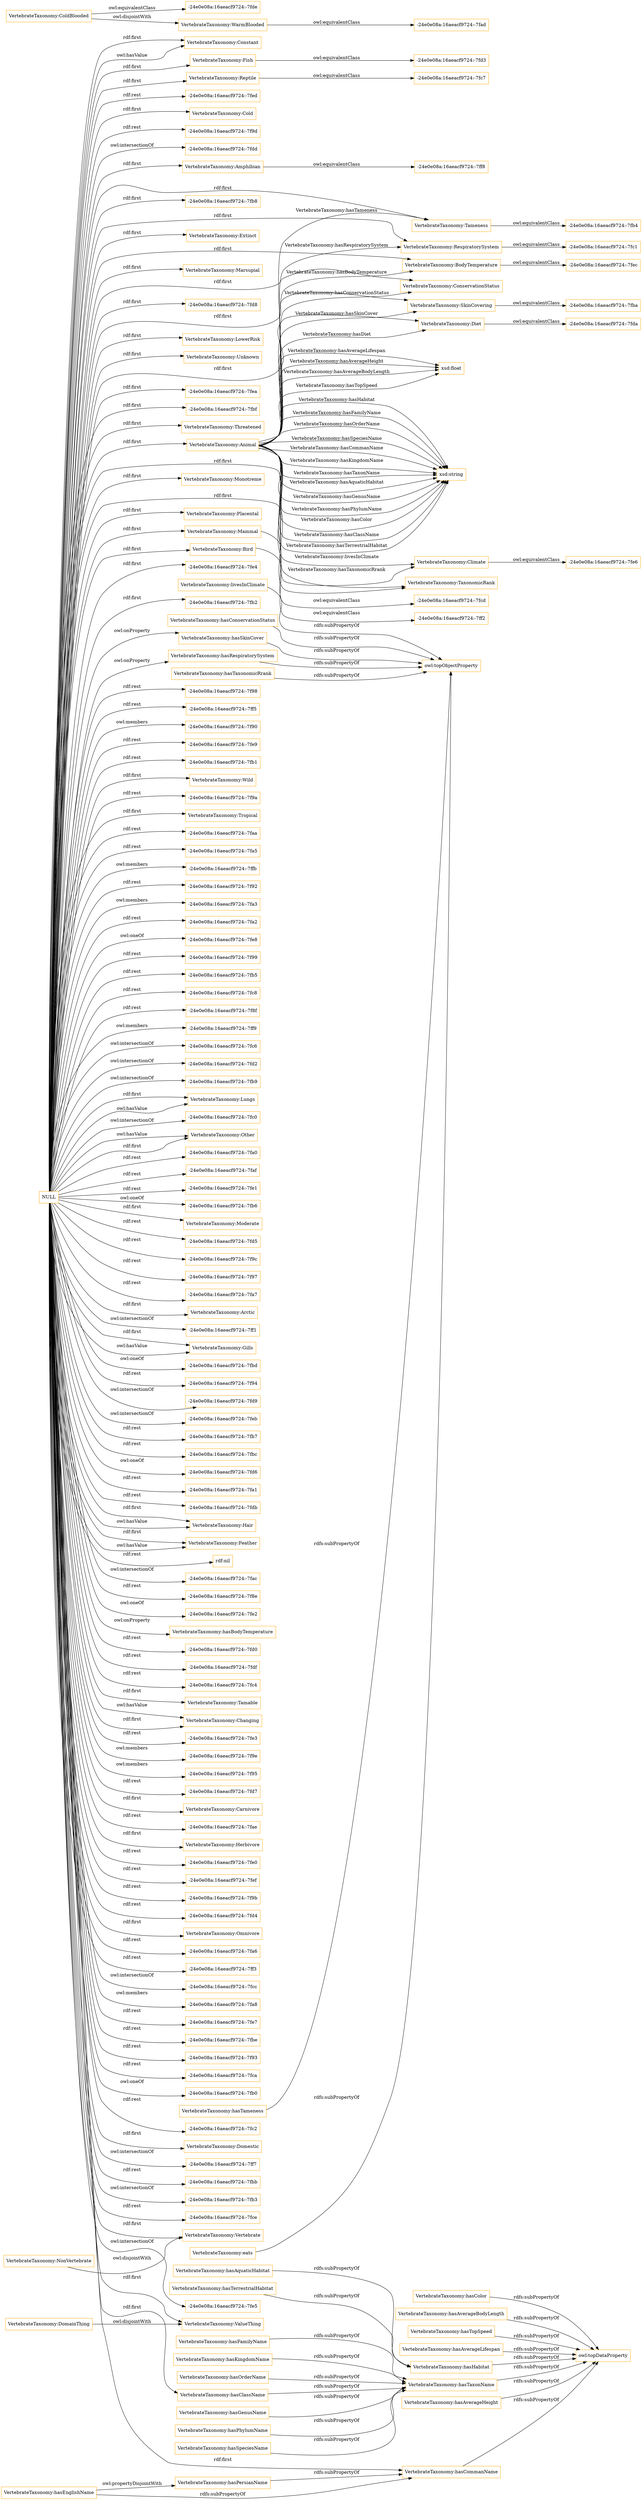 digraph ar2dtool_diagram { 
rankdir=LR;
size="1501"
node [shape = rectangle, color="orange"]; "VertebrateTaxonomy:Fish" "VertebrateTaxonomy:Reptile" "-24e0e08a:16aeacf9724:-7fe6" "-24e0e08a:16aeacf9724:-7fcd" "-24e0e08a:16aeacf9724:-7fb8" "VertebrateTaxonomy:Tameness" "-24e0e08a:16aeacf9724:-7fda" "VertebrateTaxonomy:Extinct" "-24e0e08a:16aeacf9724:-7fc7" "VertebrateTaxonomy:Amphibian" "VertebrateTaxonomy:DomainThing" "VertebrateTaxonomy:Marsupial" "-24e0e08a:16aeacf9724:-7fba" "-24e0e08a:16aeacf9724:-7fd3" "VertebrateTaxonomy:RespiratorySystem" "-24e0e08a:16aeacf9724:-7fd8" "VertebrateTaxonomy:Animal" "-24e0e08a:16aeacf9724:-7ff8" "VertebrateTaxonomy:LowerRisk" "-24e0e08a:16aeacf9724:-7fde" "VertebrateTaxonomy:Unknown" "VertebrateTaxonomy:WarmBlooded" "-24e0e08a:16aeacf9724:-7fec" "VertebrateTaxonomy:TaxonomicRank" "-24e0e08a:16aeacf9724:-7fc1" "-24e0e08a:16aeacf9724:-7fea" "-24e0e08a:16aeacf9724:-7fbf" "VertebrateTaxonomy:Threatened" "VertebrateTaxonomy:BodyTemperature" "VertebrateTaxonomy:ConservationStatus" "VertebrateTaxonomy:Monotreme" "VertebrateTaxonomy:SkinCovering" "VertebrateTaxonomy:Placental" "VertebrateTaxonomy:Mammal" "VertebrateTaxonomy:Vertebrate" "VertebrateTaxonomy:Bird" "-24e0e08a:16aeacf9724:-7fb4" "-24e0e08a:16aeacf9724:-7fe4" "-24e0e08a:16aeacf9724:-7fad" "-24e0e08a:16aeacf9724:-7ff2" "VertebrateTaxonomy:ColdBlooded" "-24e0e08a:16aeacf9724:-7fb2" "VertebrateTaxonomy:Diet" "VertebrateTaxonomy:Climate" "VertebrateTaxonomy:NonVertebrate" "VertebrateTaxonomy:ValueThing" ; /*classes style*/
	"VertebrateTaxonomy:hasAverageHeight" -> "owl:topDataProperty" [ label = "rdfs:subPropertyOf" ];
	"VertebrateTaxonomy:hasHabitat" -> "owl:topDataProperty" [ label = "rdfs:subPropertyOf" ];
	"VertebrateTaxonomy:hasTaxonomicRrank" -> "owl:topObjectProperty" [ label = "rdfs:subPropertyOf" ];
	"VertebrateTaxonomy:Climate" -> "-24e0e08a:16aeacf9724:-7fe6" [ label = "owl:equivalentClass" ];
	"VertebrateTaxonomy:Tameness" -> "-24e0e08a:16aeacf9724:-7fb4" [ label = "owl:equivalentClass" ];
	"VertebrateTaxonomy:hasColor" -> "owl:topDataProperty" [ label = "rdfs:subPropertyOf" ];
	"VertebrateTaxonomy:hasAquaticHabitat" -> "VertebrateTaxonomy:hasHabitat" [ label = "rdfs:subPropertyOf" ];
	"VertebrateTaxonomy:hasGenusName" -> "VertebrateTaxonomy:hasTaxonName" [ label = "rdfs:subPropertyOf" ];
	"VertebrateTaxonomy:hasSkinCover" -> "owl:topObjectProperty" [ label = "rdfs:subPropertyOf" ];
	"VertebrateTaxonomy:NonVertebrate" -> "VertebrateTaxonomy:Vertebrate" [ label = "owl:disjointWith" ];
	"VertebrateTaxonomy:hasAverageBodyLength" -> "owl:topDataProperty" [ label = "rdfs:subPropertyOf" ];
	"VertebrateTaxonomy:hasPhylumName" -> "VertebrateTaxonomy:hasTaxonName" [ label = "rdfs:subPropertyOf" ];
	"VertebrateTaxonomy:ColdBlooded" -> "VertebrateTaxonomy:WarmBlooded" [ label = "owl:disjointWith" ];
	"VertebrateTaxonomy:ColdBlooded" -> "-24e0e08a:16aeacf9724:-7fde" [ label = "owl:equivalentClass" ];
	"VertebrateTaxonomy:WarmBlooded" -> "-24e0e08a:16aeacf9724:-7fad" [ label = "owl:equivalentClass" ];
	"VertebrateTaxonomy:hasSpeciesName" -> "VertebrateTaxonomy:hasTaxonName" [ label = "rdfs:subPropertyOf" ];
	"VertebrateTaxonomy:DomainThing" -> "VertebrateTaxonomy:ValueThing" [ label = "owl:disjointWith" ];
	"VertebrateTaxonomy:hasEnglishName" -> "VertebrateTaxonomy:hasPersianName" [ label = "owl:propertyDisjointWith" ];
	"VertebrateTaxonomy:hasEnglishName" -> "VertebrateTaxonomy:hasCommanName" [ label = "rdfs:subPropertyOf" ];
	"VertebrateTaxonomy:hasTameness" -> "owl:topObjectProperty" [ label = "rdfs:subPropertyOf" ];
	"VertebrateTaxonomy:Diet" -> "-24e0e08a:16aeacf9724:-7fda" [ label = "owl:equivalentClass" ];
	"VertebrateTaxonomy:hasTopSpeed" -> "owl:topDataProperty" [ label = "rdfs:subPropertyOf" ];
	"VertebrateTaxonomy:hasPersianName" -> "VertebrateTaxonomy:hasCommanName" [ label = "rdfs:subPropertyOf" ];
	"VertebrateTaxonomy:hasRespiratorySystem" -> "owl:topObjectProperty" [ label = "rdfs:subPropertyOf" ];
	"VertebrateTaxonomy:hasFamilyName" -> "VertebrateTaxonomy:hasTaxonName" [ label = "rdfs:subPropertyOf" ];
	"VertebrateTaxonomy:BodyTemperature" -> "-24e0e08a:16aeacf9724:-7fec" [ label = "owl:equivalentClass" ];
	"VertebrateTaxonomy:RespiratorySystem" -> "-24e0e08a:16aeacf9724:-7fc1" [ label = "owl:equivalentClass" ];
	"VertebrateTaxonomy:Bird" -> "-24e0e08a:16aeacf9724:-7ff2" [ label = "owl:equivalentClass" ];
	"NULL" -> "-24e0e08a:16aeacf9724:-7f98" [ label = "rdf:rest" ];
	"NULL" -> "-24e0e08a:16aeacf9724:-7ff5" [ label = "rdf:rest" ];
	"NULL" -> "-24e0e08a:16aeacf9724:-7f90" [ label = "owl:members" ];
	"NULL" -> "VertebrateTaxonomy:Fish" [ label = "rdf:first" ];
	"NULL" -> "-24e0e08a:16aeacf9724:-7fe9" [ label = "rdf:rest" ];
	"NULL" -> "-24e0e08a:16aeacf9724:-7fb1" [ label = "rdf:rest" ];
	"NULL" -> "VertebrateTaxonomy:Diet" [ label = "rdf:first" ];
	"NULL" -> "VertebrateTaxonomy:Wild" [ label = "rdf:first" ];
	"NULL" -> "-24e0e08a:16aeacf9724:-7f9a" [ label = "rdf:rest" ];
	"NULL" -> "-24e0e08a:16aeacf9724:-7fb8" [ label = "rdf:first" ];
	"NULL" -> "VertebrateTaxonomy:Tropical" [ label = "rdf:first" ];
	"NULL" -> "-24e0e08a:16aeacf9724:-7faa" [ label = "rdf:rest" ];
	"NULL" -> "-24e0e08a:16aeacf9724:-7fa5" [ label = "rdf:rest" ];
	"NULL" -> "VertebrateTaxonomy:Animal" [ label = "rdf:first" ];
	"NULL" -> "-24e0e08a:16aeacf9724:-7ffb" [ label = "owl:members" ];
	"NULL" -> "-24e0e08a:16aeacf9724:-7f92" [ label = "rdf:rest" ];
	"NULL" -> "-24e0e08a:16aeacf9724:-7fa3" [ label = "owl:members" ];
	"NULL" -> "-24e0e08a:16aeacf9724:-7fa2" [ label = "rdf:rest" ];
	"NULL" -> "-24e0e08a:16aeacf9724:-7fe8" [ label = "owl:oneOf" ];
	"NULL" -> "-24e0e08a:16aeacf9724:-7f99" [ label = "rdf:rest" ];
	"NULL" -> "-24e0e08a:16aeacf9724:-7fb5" [ label = "rdf:rest" ];
	"NULL" -> "VertebrateTaxonomy:Vertebrate" [ label = "rdf:first" ];
	"NULL" -> "-24e0e08a:16aeacf9724:-7fc8" [ label = "rdf:rest" ];
	"NULL" -> "-24e0e08a:16aeacf9724:-7f8f" [ label = "rdf:rest" ];
	"NULL" -> "-24e0e08a:16aeacf9724:-7fea" [ label = "rdf:first" ];
	"NULL" -> "-24e0e08a:16aeacf9724:-7ff9" [ label = "owl:members" ];
	"NULL" -> "VertebrateTaxonomy:RespiratorySystem" [ label = "rdf:first" ];
	"NULL" -> "-24e0e08a:16aeacf9724:-7fc6" [ label = "owl:intersectionOf" ];
	"NULL" -> "VertebrateTaxonomy:Bird" [ label = "rdf:first" ];
	"NULL" -> "-24e0e08a:16aeacf9724:-7fd2" [ label = "owl:intersectionOf" ];
	"NULL" -> "-24e0e08a:16aeacf9724:-7fb9" [ label = "owl:intersectionOf" ];
	"NULL" -> "VertebrateTaxonomy:Threatened" [ label = "rdf:first" ];
	"NULL" -> "VertebrateTaxonomy:Lungs" [ label = "rdf:first" ];
	"NULL" -> "-24e0e08a:16aeacf9724:-7fc0" [ label = "owl:intersectionOf" ];
	"NULL" -> "VertebrateTaxonomy:Reptile" [ label = "rdf:first" ];
	"NULL" -> "VertebrateTaxonomy:Marsupial" [ label = "rdf:first" ];
	"NULL" -> "VertebrateTaxonomy:Other" [ label = "owl:hasValue" ];
	"NULL" -> "-24e0e08a:16aeacf9724:-7fa0" [ label = "rdf:rest" ];
	"NULL" -> "-24e0e08a:16aeacf9724:-7faf" [ label = "rdf:rest" ];
	"NULL" -> "-24e0e08a:16aeacf9724:-7fe1" [ label = "rdf:rest" ];
	"NULL" -> "-24e0e08a:16aeacf9724:-7fb2" [ label = "rdf:first" ];
	"NULL" -> "-24e0e08a:16aeacf9724:-7fb6" [ label = "owl:oneOf" ];
	"NULL" -> "VertebrateTaxonomy:Moderate" [ label = "rdf:first" ];
	"NULL" -> "-24e0e08a:16aeacf9724:-7fd5" [ label = "rdf:rest" ];
	"NULL" -> "-24e0e08a:16aeacf9724:-7f9c" [ label = "rdf:rest" ];
	"NULL" -> "VertebrateTaxonomy:Climate" [ label = "rdf:first" ];
	"NULL" -> "-24e0e08a:16aeacf9724:-7f97" [ label = "rdf:rest" ];
	"NULL" -> "-24e0e08a:16aeacf9724:-7fa7" [ label = "rdf:rest" ];
	"NULL" -> "VertebrateTaxonomy:Arctic" [ label = "rdf:first" ];
	"NULL" -> "-24e0e08a:16aeacf9724:-7ff1" [ label = "owl:intersectionOf" ];
	"NULL" -> "VertebrateTaxonomy:ConservationStatus" [ label = "rdf:first" ];
	"NULL" -> "VertebrateTaxonomy:Gills" [ label = "rdf:first" ];
	"NULL" -> "-24e0e08a:16aeacf9724:-7fbd" [ label = "owl:oneOf" ];
	"NULL" -> "VertebrateTaxonomy:Monotreme" [ label = "rdf:first" ];
	"NULL" -> "-24e0e08a:16aeacf9724:-7f94" [ label = "rdf:rest" ];
	"NULL" -> "-24e0e08a:16aeacf9724:-7fd9" [ label = "owl:intersectionOf" ];
	"NULL" -> "-24e0e08a:16aeacf9724:-7feb" [ label = "owl:intersectionOf" ];
	"NULL" -> "VertebrateTaxonomy:Lungs" [ label = "owl:hasValue" ];
	"NULL" -> "-24e0e08a:16aeacf9724:-7fb7" [ label = "rdf:rest" ];
	"NULL" -> "-24e0e08a:16aeacf9724:-7fbc" [ label = "rdf:rest" ];
	"NULL" -> "-24e0e08a:16aeacf9724:-7fd6" [ label = "owl:oneOf" ];
	"NULL" -> "VertebrateTaxonomy:Unknown" [ label = "rdf:first" ];
	"NULL" -> "VertebrateTaxonomy:TaxonomicRank" [ label = "rdf:first" ];
	"NULL" -> "-24e0e08a:16aeacf9724:-7fa1" [ label = "rdf:rest" ];
	"NULL" -> "-24e0e08a:16aeacf9724:-7fdb" [ label = "rdf:rest" ];
	"NULL" -> "VertebrateTaxonomy:Other" [ label = "rdf:first" ];
	"NULL" -> "VertebrateTaxonomy:Hair" [ label = "rdf:first" ];
	"NULL" -> "VertebrateTaxonomy:hasRespiratorySystem" [ label = "owl:onProperty" ];
	"NULL" -> "VertebrateTaxonomy:Feather" [ label = "rdf:first" ];
	"NULL" -> "VertebrateTaxonomy:SkinCovering" [ label = "rdf:first" ];
	"NULL" -> "rdf:nil" [ label = "rdf:rest" ];
	"NULL" -> "-24e0e08a:16aeacf9724:-7fac" [ label = "owl:intersectionOf" ];
	"NULL" -> "-24e0e08a:16aeacf9724:-7f8e" [ label = "rdf:rest" ];
	"NULL" -> "-24e0e08a:16aeacf9724:-7fe2" [ label = "owl:oneOf" ];
	"NULL" -> "VertebrateTaxonomy:hasSkinCover" [ label = "owl:onProperty" ];
	"NULL" -> "VertebrateTaxonomy:Placental" [ label = "rdf:first" ];
	"NULL" -> "VertebrateTaxonomy:hasBodyTemperature" [ label = "owl:onProperty" ];
	"NULL" -> "-24e0e08a:16aeacf9724:-7fd0" [ label = "rdf:rest" ];
	"NULL" -> "VertebrateTaxonomy:hasCommanName" [ label = "rdf:first" ];
	"NULL" -> "-24e0e08a:16aeacf9724:-7fdf" [ label = "rdf:rest" ];
	"NULL" -> "VertebrateTaxonomy:Hair" [ label = "owl:hasValue" ];
	"NULL" -> "-24e0e08a:16aeacf9724:-7fc4" [ label = "rdf:rest" ];
	"NULL" -> "VertebrateTaxonomy:Tamable" [ label = "rdf:first" ];
	"NULL" -> "VertebrateTaxonomy:Changing" [ label = "owl:hasValue" ];
	"NULL" -> "-24e0e08a:16aeacf9724:-7fe3" [ label = "rdf:rest" ];
	"NULL" -> "-24e0e08a:16aeacf9724:-7fe4" [ label = "rdf:first" ];
	"NULL" -> "-24e0e08a:16aeacf9724:-7f9e" [ label = "owl:members" ];
	"NULL" -> "-24e0e08a:16aeacf9724:-7f95" [ label = "owl:members" ];
	"NULL" -> "-24e0e08a:16aeacf9724:-7fd7" [ label = "rdf:rest" ];
	"NULL" -> "VertebrateTaxonomy:Carnivore" [ label = "rdf:first" ];
	"NULL" -> "-24e0e08a:16aeacf9724:-7fae" [ label = "rdf:rest" ];
	"NULL" -> "VertebrateTaxonomy:Herbivore" [ label = "rdf:first" ];
	"NULL" -> "-24e0e08a:16aeacf9724:-7fe0" [ label = "rdf:rest" ];
	"NULL" -> "-24e0e08a:16aeacf9724:-7fef" [ label = "rdf:rest" ];
	"NULL" -> "VertebrateTaxonomy:Mammal" [ label = "rdf:first" ];
	"NULL" -> "-24e0e08a:16aeacf9724:-7f9b" [ label = "rdf:rest" ];
	"NULL" -> "-24e0e08a:16aeacf9724:-7fd4" [ label = "rdf:rest" ];
	"NULL" -> "VertebrateTaxonomy:BodyTemperature" [ label = "rdf:first" ];
	"NULL" -> "VertebrateTaxonomy:Changing" [ label = "rdf:first" ];
	"NULL" -> "VertebrateTaxonomy:Omnivore" [ label = "rdf:first" ];
	"NULL" -> "-24e0e08a:16aeacf9724:-7fa6" [ label = "rdf:rest" ];
	"NULL" -> "-24e0e08a:16aeacf9724:-7ff3" [ label = "rdf:rest" ];
	"NULL" -> "-24e0e08a:16aeacf9724:-7fcc" [ label = "owl:intersectionOf" ];
	"NULL" -> "-24e0e08a:16aeacf9724:-7fa8" [ label = "owl:members" ];
	"NULL" -> "-24e0e08a:16aeacf9724:-7fe7" [ label = "rdf:rest" ];
	"NULL" -> "-24e0e08a:16aeacf9724:-7fbe" [ label = "rdf:rest" ];
	"NULL" -> "VertebrateTaxonomy:Feather" [ label = "owl:hasValue" ];
	"NULL" -> "-24e0e08a:16aeacf9724:-7f93" [ label = "rdf:rest" ];
	"NULL" -> "-24e0e08a:16aeacf9724:-7fbf" [ label = "rdf:first" ];
	"NULL" -> "-24e0e08a:16aeacf9724:-7fca" [ label = "rdf:rest" ];
	"NULL" -> "-24e0e08a:16aeacf9724:-7fb0" [ label = "owl:oneOf" ];
	"NULL" -> "-24e0e08a:16aeacf9724:-7fc2" [ label = "rdf:rest" ];
	"NULL" -> "VertebrateTaxonomy:hasClassName" [ label = "rdf:first" ];
	"NULL" -> "VertebrateTaxonomy:Domestic" [ label = "rdf:first" ];
	"NULL" -> "-24e0e08a:16aeacf9724:-7ff7" [ label = "owl:intersectionOf" ];
	"NULL" -> "-24e0e08a:16aeacf9724:-7fbb" [ label = "rdf:rest" ];
	"NULL" -> "VertebrateTaxonomy:Extinct" [ label = "rdf:first" ];
	"NULL" -> "-24e0e08a:16aeacf9724:-7fb3" [ label = "owl:intersectionOf" ];
	"NULL" -> "VertebrateTaxonomy:ValueThing" [ label = "rdf:first" ];
	"NULL" -> "-24e0e08a:16aeacf9724:-7fce" [ label = "rdf:rest" ];
	"NULL" -> "-24e0e08a:16aeacf9724:-7fe5" [ label = "owl:intersectionOf" ];
	"NULL" -> "-24e0e08a:16aeacf9724:-7fd8" [ label = "rdf:first" ];
	"NULL" -> "VertebrateTaxonomy:Constant" [ label = "rdf:first" ];
	"NULL" -> "VertebrateTaxonomy:LowerRisk" [ label = "rdf:first" ];
	"NULL" -> "-24e0e08a:16aeacf9724:-7fed" [ label = "rdf:rest" ];
	"NULL" -> "VertebrateTaxonomy:Tameness" [ label = "rdf:first" ];
	"NULL" -> "VertebrateTaxonomy:Cold" [ label = "rdf:first" ];
	"NULL" -> "VertebrateTaxonomy:Constant" [ label = "owl:hasValue" ];
	"NULL" -> "VertebrateTaxonomy:Gills" [ label = "owl:hasValue" ];
	"NULL" -> "VertebrateTaxonomy:Amphibian" [ label = "rdf:first" ];
	"NULL" -> "-24e0e08a:16aeacf9724:-7f9d" [ label = "rdf:rest" ];
	"NULL" -> "-24e0e08a:16aeacf9724:-7fdd" [ label = "owl:intersectionOf" ];
	"VertebrateTaxonomy:hasKingdomName" -> "VertebrateTaxonomy:hasTaxonName" [ label = "rdfs:subPropertyOf" ];
	"VertebrateTaxonomy:hasClassName" -> "VertebrateTaxonomy:hasTaxonName" [ label = "rdfs:subPropertyOf" ];
	"VertebrateTaxonomy:hasTaxonName" -> "owl:topDataProperty" [ label = "rdfs:subPropertyOf" ];
	"VertebrateTaxonomy:Reptile" -> "-24e0e08a:16aeacf9724:-7fc7" [ label = "owl:equivalentClass" ];
	"VertebrateTaxonomy:SkinCovering" -> "-24e0e08a:16aeacf9724:-7fba" [ label = "owl:equivalentClass" ];
	"VertebrateTaxonomy:hasAverageLifespan" -> "owl:topDataProperty" [ label = "rdfs:subPropertyOf" ];
	"VertebrateTaxonomy:hasTerrestrialHabitat" -> "VertebrateTaxonomy:hasHabitat" [ label = "rdfs:subPropertyOf" ];
	"VertebrateTaxonomy:hasOrderName" -> "VertebrateTaxonomy:hasTaxonName" [ label = "rdfs:subPropertyOf" ];
	"VertebrateTaxonomy:hasCommanName" -> "owl:topDataProperty" [ label = "rdfs:subPropertyOf" ];
	"VertebrateTaxonomy:Mammal" -> "-24e0e08a:16aeacf9724:-7fcd" [ label = "owl:equivalentClass" ];
	"VertebrateTaxonomy:livesInClimate" -> "owl:topObjectProperty" [ label = "rdfs:subPropertyOf" ];
	"VertebrateTaxonomy:Amphibian" -> "-24e0e08a:16aeacf9724:-7ff8" [ label = "owl:equivalentClass" ];
	"VertebrateTaxonomy:hasConservationStatus" -> "owl:topObjectProperty" [ label = "rdfs:subPropertyOf" ];
	"VertebrateTaxonomy:eats" -> "owl:topObjectProperty" [ label = "rdfs:subPropertyOf" ];
	"VertebrateTaxonomy:Fish" -> "-24e0e08a:16aeacf9724:-7fd3" [ label = "owl:equivalentClass" ];
	"VertebrateTaxonomy:Animal" -> "xsd:string" [ label = "VertebrateTaxonomy:hasPhylumName" ];
	"VertebrateTaxonomy:Animal" -> "xsd:string" [ label = "VertebrateTaxonomy:hasColor" ];
	"VertebrateTaxonomy:Animal" -> "VertebrateTaxonomy:Tameness" [ label = "VertebrateTaxonomy:hasTameness" ];
	"VertebrateTaxonomy:Animal" -> "VertebrateTaxonomy:RespiratorySystem" [ label = "VertebrateTaxonomy:hasRespiratorySystem" ];
	"VertebrateTaxonomy:Animal" -> "xsd:string" [ label = "VertebrateTaxonomy:hasClassName" ];
	"VertebrateTaxonomy:Animal" -> "VertebrateTaxonomy:ConservationStatus" [ label = "VertebrateTaxonomy:hasConservationStatus" ];
	"VertebrateTaxonomy:Animal" -> "xsd:string" [ label = "VertebrateTaxonomy:hasTerrestrialHabitat" ];
	"VertebrateTaxonomy:Animal" -> "xsd:string" [ label = "VertebrateTaxonomy:hasHabitat" ];
	"VertebrateTaxonomy:Animal" -> "VertebrateTaxonomy:SkinCovering" [ label = "VertebrateTaxonomy:hasSkinCover" ];
	"VertebrateTaxonomy:Animal" -> "xsd:string" [ label = "VertebrateTaxonomy:hasFamilyName" ];
	"VertebrateTaxonomy:Animal" -> "xsd:string" [ label = "VertebrateTaxonomy:hasOrderName" ];
	"VertebrateTaxonomy:Animal" -> "xsd:string" [ label = "VertebrateTaxonomy:hasSpeciesName" ];
	"VertebrateTaxonomy:Animal" -> "VertebrateTaxonomy:BodyTemperature" [ label = "VertebrateTaxonomy:hasBodyTemperature" ];
	"VertebrateTaxonomy:Animal" -> "VertebrateTaxonomy:Climate" [ label = "VertebrateTaxonomy:livesInClimate" ];
	"VertebrateTaxonomy:Animal" -> "VertebrateTaxonomy:TaxonomicRank" [ label = "VertebrateTaxonomy:hasTaxonomicRrank" ];
	"VertebrateTaxonomy:Animal" -> "xsd:string" [ label = "VertebrateTaxonomy:hasCommanName" ];
	"VertebrateTaxonomy:Animal" -> "VertebrateTaxonomy:Diet" [ label = "VertebrateTaxonomy:hasDiet" ];
	"VertebrateTaxonomy:Animal" -> "xsd:string" [ label = "VertebrateTaxonomy:hasKingdomName" ];
	"VertebrateTaxonomy:Animal" -> "xsd:string" [ label = "VertebrateTaxonomy:hasTaxonName" ];
	"VertebrateTaxonomy:Animal" -> "xsd:string" [ label = "VertebrateTaxonomy:hasAquaticHabitat" ];
	"VertebrateTaxonomy:Animal" -> "xsd:float" [ label = "VertebrateTaxonomy:hasAverageBodyLength" ];
	"VertebrateTaxonomy:Animal" -> "xsd:string" [ label = "VertebrateTaxonomy:hasGenusName" ];
	"VertebrateTaxonomy:Animal" -> "xsd:float" [ label = "VertebrateTaxonomy:hasTopSpeed" ];
	"VertebrateTaxonomy:Animal" -> "xsd:float" [ label = "VertebrateTaxonomy:hasAverageLifespan" ];
	"VertebrateTaxonomy:Animal" -> "xsd:float" [ label = "VertebrateTaxonomy:hasAverageHeight" ];

}
